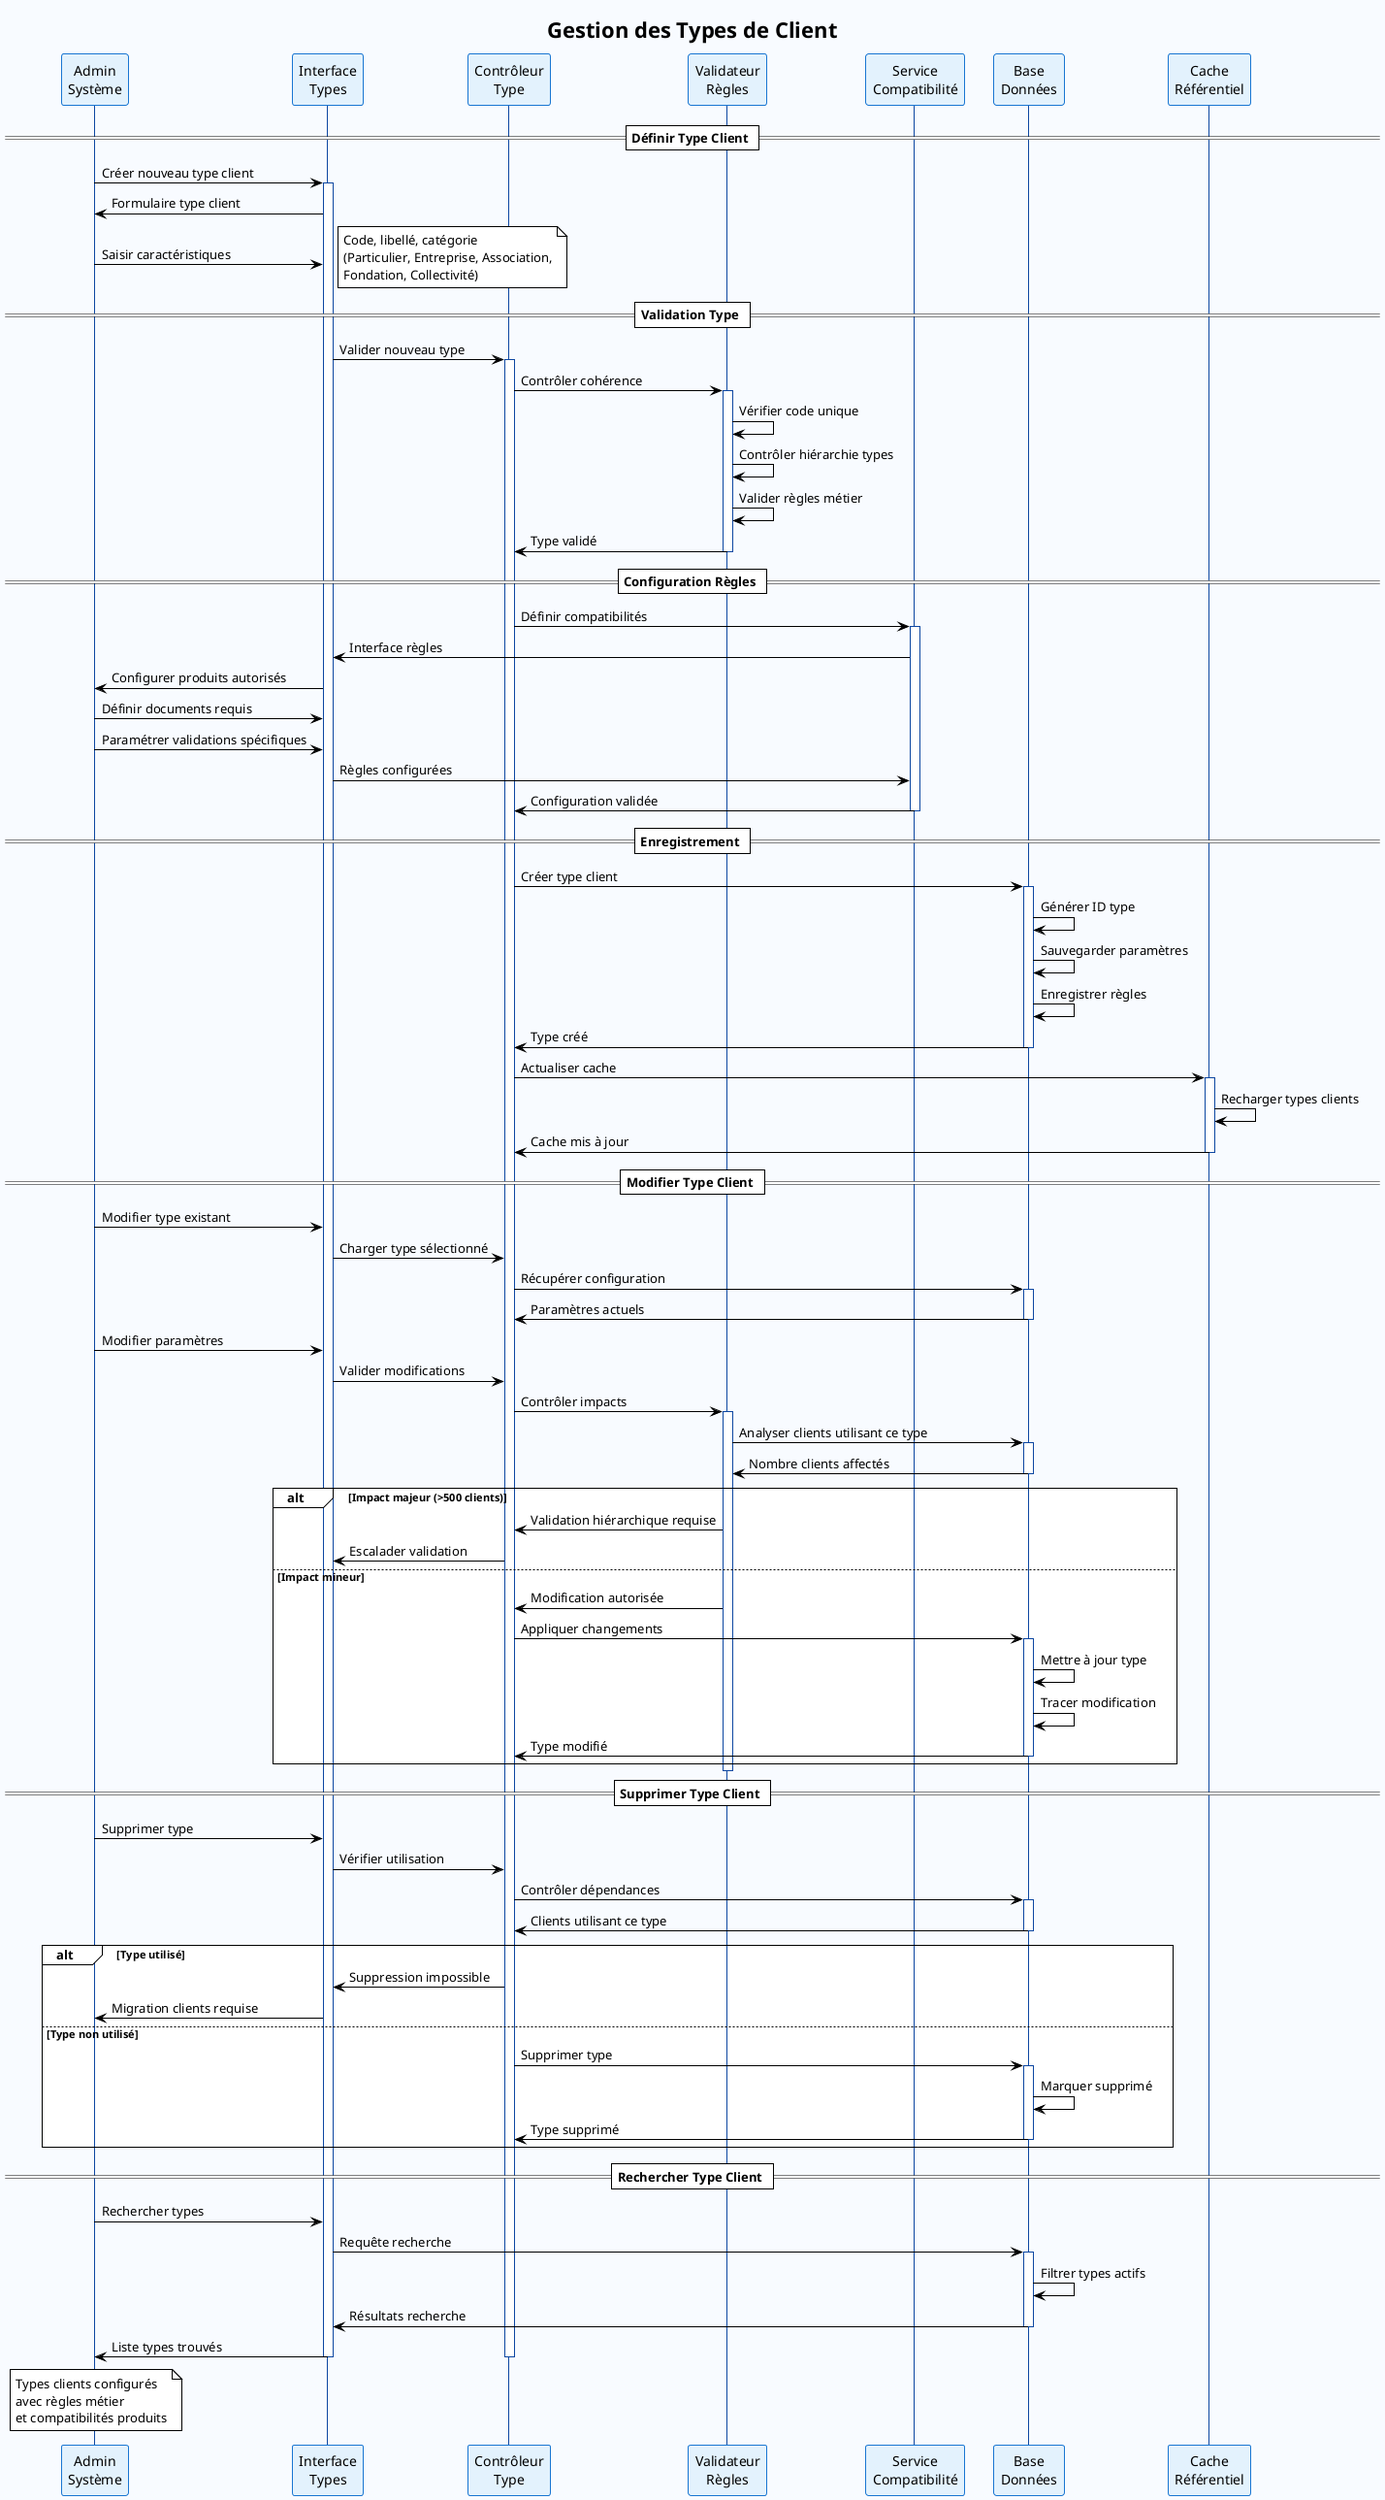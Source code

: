 @startuml Sequence_GestionTypesClient
!theme plain
skinparam backgroundColor #F8FBFF
skinparam sequence {
    ActorBorderColor #1976D2
    LifeLineBorderColor #0D47A1
    ParticipantBorderColor #1976D2
    ParticipantBackgroundColor #E3F2FD
    MessageTextSize 8
    NoteTextSize 7
}

title Gestion des Types de Client

participant "Admin\nSystème" as admin
participant "Interface\nTypes" as ui
participant "Contrôleur\nType" as ctrl
participant "Validateur\nRègles" as valid
participant "Service\nCompatibilité" as compat
participant "Base\nDonnées" as bdd
participant "Cache\nRéférentiel" as cache

== Définir Type Client ==
admin -> ui : Créer nouveau type client
activate ui
ui -> admin : Formulaire type client
admin -> ui : Saisir caractéristiques
note right : Code, libellé, catégorie\n(Particulier, Entreprise, Association,\nFondation, Collectivité)

== Validation Type ==
ui -> ctrl : Valider nouveau type
activate ctrl
ctrl -> valid : Contrôler cohérence
activate valid
valid -> valid : Vérifier code unique
valid -> valid : Contrôler hiérarchie types
valid -> valid : Valider règles métier
valid -> ctrl : Type validé
deactivate valid

== Configuration Règles ==
ctrl -> compat : Définir compatibilités
activate compat
compat -> ui : Interface règles
ui -> admin : Configurer produits autorisés
admin -> ui : Définir documents requis
admin -> ui : Paramétrer validations spécifiques
ui -> compat : Règles configurées
compat -> ctrl : Configuration validée
deactivate compat

== Enregistrement ==
ctrl -> bdd : Créer type client
activate bdd
bdd -> bdd : Générer ID type
bdd -> bdd : Sauvegarder paramètres
bdd -> bdd : Enregistrer règles
bdd -> ctrl : Type créé
deactivate bdd

ctrl -> cache : Actualiser cache
activate cache
cache -> cache : Recharger types clients
cache -> ctrl : Cache mis à jour
deactivate cache

== Modifier Type Client ==
admin -> ui : Modifier type existant
ui -> ctrl : Charger type sélectionné
ctrl -> bdd : Récupérer configuration
activate bdd
bdd -> ctrl : Paramètres actuels
deactivate bdd

admin -> ui : Modifier paramètres
ui -> ctrl : Valider modifications
ctrl -> valid : Contrôler impacts
activate valid
valid -> bdd : Analyser clients utilisant ce type
activate bdd
bdd -> valid : Nombre clients affectés
deactivate bdd

alt Impact majeur (>500 clients)
    valid -> ctrl : Validation hiérarchique requise
    ctrl -> ui : Escalader validation
else Impact mineur
    valid -> ctrl : Modification autorisée
    ctrl -> bdd : Appliquer changements
    activate bdd
    bdd -> bdd : Mettre à jour type
    bdd -> bdd : Tracer modification
    bdd -> ctrl : Type modifié
    deactivate bdd
end
deactivate valid

== Supprimer Type Client ==
admin -> ui : Supprimer type
ui -> ctrl : Vérifier utilisation
ctrl -> bdd : Contrôler dépendances
activate bdd
bdd -> ctrl : Clients utilisant ce type
deactivate bdd

alt Type utilisé
    ctrl -> ui : Suppression impossible
    ui -> admin : Migration clients requise
else Type non utilisé
    ctrl -> bdd : Supprimer type
    activate bdd
    bdd -> bdd : Marquer supprimé
    bdd -> ctrl : Type supprimé
    deactivate bdd
end

== Rechercher Type Client ==
admin -> ui : Rechercher types
ui -> bdd : Requête recherche
activate bdd
bdd -> bdd : Filtrer types actifs
bdd -> ui : Résultats recherche
deactivate bdd
ui -> admin : Liste types trouvés

deactivate ctrl
deactivate ui

note over admin : Types clients configurés\navec règles métier\net compatibilités produits

@enduml
